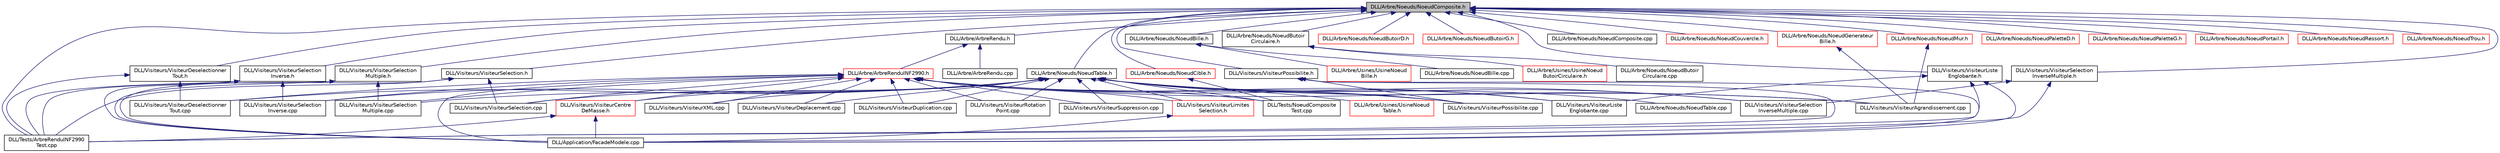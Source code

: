 digraph "DLL/Arbre/Noeuds/NoeudComposite.h"
{
  edge [fontname="Helvetica",fontsize="10",labelfontname="Helvetica",labelfontsize="10"];
  node [fontname="Helvetica",fontsize="10",shape=record];
  Node1 [label="DLL/Arbre/Noeuds/NoeudComposite.h",height=0.2,width=0.4,color="black", fillcolor="grey75", style="filled", fontcolor="black"];
  Node1 -> Node2 [dir="back",color="midnightblue",fontsize="10",style="solid",fontname="Helvetica"];
  Node2 [label="DLL/Visiteurs/VisiteurSelection.h",height=0.2,width=0.4,color="black", fillcolor="white", style="filled",URL="$d3/d2e/_visiteur_selection_8h.html"];
  Node2 -> Node3 [dir="back",color="midnightblue",fontsize="10",style="solid",fontname="Helvetica"];
  Node3 [label="DLL/Application/FacadeModele.cpp",height=0.2,width=0.4,color="black", fillcolor="white", style="filled",URL="$d7/d09/_facade_modele_8cpp.html"];
  Node2 -> Node4 [dir="back",color="midnightblue",fontsize="10",style="solid",fontname="Helvetica"];
  Node4 [label="DLL/Tests/ArbreRenduINF2990\lTest.cpp",height=0.2,width=0.4,color="black", fillcolor="white", style="filled",URL="$dd/dbf/_arbre_rendu_i_n_f2990_test_8cpp.html"];
  Node2 -> Node5 [dir="back",color="midnightblue",fontsize="10",style="solid",fontname="Helvetica"];
  Node5 [label="DLL/Visiteurs/VisiteurSelection.cpp",height=0.2,width=0.4,color="black", fillcolor="white", style="filled",URL="$dc/d16/_visiteur_selection_8cpp.html"];
  Node1 -> Node6 [dir="back",color="midnightblue",fontsize="10",style="solid",fontname="Helvetica"];
  Node6 [label="DLL/Visiteurs/VisiteurSelection\lInverse.h",height=0.2,width=0.4,color="black", fillcolor="white", style="filled",URL="$d7/d0f/_visiteur_selection_inverse_8h.html"];
  Node6 -> Node3 [dir="back",color="midnightblue",fontsize="10",style="solid",fontname="Helvetica"];
  Node6 -> Node4 [dir="back",color="midnightblue",fontsize="10",style="solid",fontname="Helvetica"];
  Node6 -> Node7 [dir="back",color="midnightblue",fontsize="10",style="solid",fontname="Helvetica"];
  Node7 [label="DLL/Visiteurs/VisiteurSelection\lInverse.cpp",height=0.2,width=0.4,color="black", fillcolor="white", style="filled",URL="$da/df2/_visiteur_selection_inverse_8cpp.html"];
  Node1 -> Node8 [dir="back",color="midnightblue",fontsize="10",style="solid",fontname="Helvetica"];
  Node8 [label="DLL/Visiteurs/VisiteurSelection\lMultiple.h",height=0.2,width=0.4,color="black", fillcolor="white", style="filled",URL="$d2/d69/_visiteur_selection_multiple_8h.html"];
  Node8 -> Node3 [dir="back",color="midnightblue",fontsize="10",style="solid",fontname="Helvetica"];
  Node8 -> Node4 [dir="back",color="midnightblue",fontsize="10",style="solid",fontname="Helvetica"];
  Node8 -> Node9 [dir="back",color="midnightblue",fontsize="10",style="solid",fontname="Helvetica"];
  Node9 [label="DLL/Visiteurs/VisiteurSelection\lMultiple.cpp",height=0.2,width=0.4,color="black", fillcolor="white", style="filled",URL="$df/dd7/_visiteur_selection_multiple_8cpp.html"];
  Node1 -> Node10 [dir="back",color="midnightblue",fontsize="10",style="solid",fontname="Helvetica"];
  Node10 [label="DLL/Visiteurs/VisiteurSelection\lInverseMultiple.h",height=0.2,width=0.4,color="black", fillcolor="white", style="filled",URL="$d9/df3/_visiteur_selection_inverse_multiple_8h.html"];
  Node10 -> Node3 [dir="back",color="midnightblue",fontsize="10",style="solid",fontname="Helvetica"];
  Node10 -> Node11 [dir="back",color="midnightblue",fontsize="10",style="solid",fontname="Helvetica"];
  Node11 [label="DLL/Visiteurs/VisiteurSelection\lInverseMultiple.cpp",height=0.2,width=0.4,color="black", fillcolor="white", style="filled",URL="$d5/df5/_visiteur_selection_inverse_multiple_8cpp.html"];
  Node1 -> Node12 [dir="back",color="midnightblue",fontsize="10",style="solid",fontname="Helvetica"];
  Node12 [label="DLL/Arbre/ArbreRendu.h",height=0.2,width=0.4,color="black", fillcolor="white", style="filled",URL="$d2/db0/_arbre_rendu_8h.html"];
  Node12 -> Node13 [dir="back",color="midnightblue",fontsize="10",style="solid",fontname="Helvetica"];
  Node13 [label="DLL/Arbre/ArbreRenduINF2990.h",height=0.2,width=0.4,color="red", fillcolor="white", style="filled",URL="$de/d77/_arbre_rendu_i_n_f2990_8h.html"];
  Node13 -> Node14 [dir="back",color="midnightblue",fontsize="10",style="solid",fontname="Helvetica"];
  Node14 [label="DLL/Visiteurs/VisiteurCentre\lDeMasse.h",height=0.2,width=0.4,color="red", fillcolor="white", style="filled",URL="$d4/d92/_visiteur_centre_de_masse_8h.html"];
  Node14 -> Node3 [dir="back",color="midnightblue",fontsize="10",style="solid",fontname="Helvetica"];
  Node14 -> Node4 [dir="back",color="midnightblue",fontsize="10",style="solid",fontname="Helvetica"];
  Node13 -> Node15 [dir="back",color="midnightblue",fontsize="10",style="solid",fontname="Helvetica"];
  Node15 [label="DLL/Visiteurs/VisiteurLimites\lSelection.h",height=0.2,width=0.4,color="red", fillcolor="white", style="filled",URL="$de/dc0/_visiteur_limites_selection_8h.html"];
  Node15 -> Node3 [dir="back",color="midnightblue",fontsize="10",style="solid",fontname="Helvetica"];
  Node13 -> Node3 [dir="back",color="midnightblue",fontsize="10",style="solid",fontname="Helvetica"];
  Node13 -> Node16 [dir="back",color="midnightblue",fontsize="10",style="solid",fontname="Helvetica"];
  Node16 [label="DLL/Tests/NoeudComposite\lTest.cpp",height=0.2,width=0.4,color="black", fillcolor="white", style="filled",URL="$de/df4/_noeud_composite_test_8cpp.html"];
  Node13 -> Node17 [dir="back",color="midnightblue",fontsize="10",style="solid",fontname="Helvetica"];
  Node17 [label="DLL/Visiteurs/VisiteurAgrandissement.cpp",height=0.2,width=0.4,color="black", fillcolor="white", style="filled",URL="$d1/d07/_visiteur_agrandissement_8cpp.html"];
  Node13 -> Node18 [dir="back",color="midnightblue",fontsize="10",style="solid",fontname="Helvetica"];
  Node18 [label="DLL/Visiteurs/VisiteurDeplacement.cpp",height=0.2,width=0.4,color="black", fillcolor="white", style="filled",URL="$d0/def/_visiteur_deplacement_8cpp.html"];
  Node13 -> Node19 [dir="back",color="midnightblue",fontsize="10",style="solid",fontname="Helvetica"];
  Node19 [label="DLL/Visiteurs/VisiteurDeselectionner\lTout.cpp",height=0.2,width=0.4,color="black", fillcolor="white", style="filled",URL="$d6/d09/_visiteur_deselectionner_tout_8cpp.html"];
  Node13 -> Node20 [dir="back",color="midnightblue",fontsize="10",style="solid",fontname="Helvetica"];
  Node20 [label="DLL/Visiteurs/VisiteurDuplication.cpp",height=0.2,width=0.4,color="black", fillcolor="white", style="filled",URL="$da/d51/_visiteur_duplication_8cpp.html"];
  Node13 -> Node21 [dir="back",color="midnightblue",fontsize="10",style="solid",fontname="Helvetica"];
  Node21 [label="DLL/Visiteurs/VisiteurListe\lEnglobante.cpp",height=0.2,width=0.4,color="black", fillcolor="white", style="filled",URL="$d3/dca/_visiteur_liste_englobante_8cpp.html"];
  Node13 -> Node22 [dir="back",color="midnightblue",fontsize="10",style="solid",fontname="Helvetica"];
  Node22 [label="DLL/Visiteurs/VisiteurPossibilite.cpp",height=0.2,width=0.4,color="black", fillcolor="white", style="filled",URL="$d0/dbb/_visiteur_possibilite_8cpp.html"];
  Node13 -> Node23 [dir="back",color="midnightblue",fontsize="10",style="solid",fontname="Helvetica"];
  Node23 [label="DLL/Visiteurs/VisiteurRotation\lPoint.cpp",height=0.2,width=0.4,color="black", fillcolor="white", style="filled",URL="$d0/dac/_visiteur_rotation_point_8cpp.html"];
  Node13 -> Node5 [dir="back",color="midnightblue",fontsize="10",style="solid",fontname="Helvetica"];
  Node13 -> Node7 [dir="back",color="midnightblue",fontsize="10",style="solid",fontname="Helvetica"];
  Node13 -> Node11 [dir="back",color="midnightblue",fontsize="10",style="solid",fontname="Helvetica"];
  Node13 -> Node9 [dir="back",color="midnightblue",fontsize="10",style="solid",fontname="Helvetica"];
  Node13 -> Node24 [dir="back",color="midnightblue",fontsize="10",style="solid",fontname="Helvetica"];
  Node24 [label="DLL/Visiteurs/VisiteurSuppression.cpp",height=0.2,width=0.4,color="black", fillcolor="white", style="filled",URL="$dc/db4/_visiteur_suppression_8cpp.html"];
  Node13 -> Node25 [dir="back",color="midnightblue",fontsize="10",style="solid",fontname="Helvetica"];
  Node25 [label="DLL/Visiteurs/VisiteurXML.cpp",height=0.2,width=0.4,color="black", fillcolor="white", style="filled",URL="$db/d30/_visiteur_x_m_l_8cpp.html"];
  Node12 -> Node26 [dir="back",color="midnightblue",fontsize="10",style="solid",fontname="Helvetica"];
  Node26 [label="DLL/Arbre/ArbreRendu.cpp",height=0.2,width=0.4,color="black", fillcolor="white", style="filled",URL="$d7/dfb/_arbre_rendu_8cpp.html"];
  Node1 -> Node27 [dir="back",color="midnightblue",fontsize="10",style="solid",fontname="Helvetica"];
  Node27 [label="DLL/Arbre/Noeuds/NoeudTable.h",height=0.2,width=0.4,color="black", fillcolor="white", style="filled",URL="$d8/d26/_noeud_table_8h.html"];
  Node27 -> Node14 [dir="back",color="midnightblue",fontsize="10",style="solid",fontname="Helvetica"];
  Node27 -> Node15 [dir="back",color="midnightblue",fontsize="10",style="solid",fontname="Helvetica"];
  Node27 -> Node28 [dir="back",color="midnightblue",fontsize="10",style="solid",fontname="Helvetica"];
  Node28 [label="DLL/Arbre/Usines/UsineNoeud\lTable.h",height=0.2,width=0.4,color="red", fillcolor="white", style="filled",URL="$dd/dfe/_usine_noeud_table_8h.html"];
  Node27 -> Node29 [dir="back",color="midnightblue",fontsize="10",style="solid",fontname="Helvetica"];
  Node29 [label="DLL/Arbre/Noeuds/NoeudTable.cpp",height=0.2,width=0.4,color="black", fillcolor="white", style="filled",URL="$d4/dfd/_noeud_table_8cpp.html"];
  Node27 -> Node16 [dir="back",color="midnightblue",fontsize="10",style="solid",fontname="Helvetica"];
  Node27 -> Node17 [dir="back",color="midnightblue",fontsize="10",style="solid",fontname="Helvetica"];
  Node27 -> Node18 [dir="back",color="midnightblue",fontsize="10",style="solid",fontname="Helvetica"];
  Node27 -> Node19 [dir="back",color="midnightblue",fontsize="10",style="solid",fontname="Helvetica"];
  Node27 -> Node20 [dir="back",color="midnightblue",fontsize="10",style="solid",fontname="Helvetica"];
  Node27 -> Node21 [dir="back",color="midnightblue",fontsize="10",style="solid",fontname="Helvetica"];
  Node27 -> Node22 [dir="back",color="midnightblue",fontsize="10",style="solid",fontname="Helvetica"];
  Node27 -> Node23 [dir="back",color="midnightblue",fontsize="10",style="solid",fontname="Helvetica"];
  Node27 -> Node5 [dir="back",color="midnightblue",fontsize="10",style="solid",fontname="Helvetica"];
  Node27 -> Node7 [dir="back",color="midnightblue",fontsize="10",style="solid",fontname="Helvetica"];
  Node27 -> Node11 [dir="back",color="midnightblue",fontsize="10",style="solid",fontname="Helvetica"];
  Node27 -> Node9 [dir="back",color="midnightblue",fontsize="10",style="solid",fontname="Helvetica"];
  Node27 -> Node24 [dir="back",color="midnightblue",fontsize="10",style="solid",fontname="Helvetica"];
  Node27 -> Node25 [dir="back",color="midnightblue",fontsize="10",style="solid",fontname="Helvetica"];
  Node1 -> Node30 [dir="back",color="midnightblue",fontsize="10",style="solid",fontname="Helvetica"];
  Node30 [label="DLL/Visiteurs/VisiteurListe\lEnglobante.h",height=0.2,width=0.4,color="black", fillcolor="white", style="filled",URL="$dc/dd7/_visiteur_liste_englobante_8h.html"];
  Node30 -> Node3 [dir="back",color="midnightblue",fontsize="10",style="solid",fontname="Helvetica"];
  Node30 -> Node4 [dir="back",color="midnightblue",fontsize="10",style="solid",fontname="Helvetica"];
  Node30 -> Node21 [dir="back",color="midnightblue",fontsize="10",style="solid",fontname="Helvetica"];
  Node1 -> Node31 [dir="back",color="midnightblue",fontsize="10",style="solid",fontname="Helvetica"];
  Node31 [label="DLL/Visiteurs/VisiteurPossibilite.h",height=0.2,width=0.4,color="black", fillcolor="white", style="filled",URL="$d9/d3f/_visiteur_possibilite_8h.html"];
  Node31 -> Node3 [dir="back",color="midnightblue",fontsize="10",style="solid",fontname="Helvetica"];
  Node31 -> Node4 [dir="back",color="midnightblue",fontsize="10",style="solid",fontname="Helvetica"];
  Node31 -> Node22 [dir="back",color="midnightblue",fontsize="10",style="solid",fontname="Helvetica"];
  Node1 -> Node32 [dir="back",color="midnightblue",fontsize="10",style="solid",fontname="Helvetica"];
  Node32 [label="DLL/Arbre/Noeuds/NoeudBille.h",height=0.2,width=0.4,color="black", fillcolor="white", style="filled",URL="$d6/d98/_noeud_bille_8h.html"];
  Node32 -> Node33 [dir="back",color="midnightblue",fontsize="10",style="solid",fontname="Helvetica"];
  Node33 [label="DLL/Arbre/Usines/UsineNoeud\lBille.h",height=0.2,width=0.4,color="red", fillcolor="white", style="filled",URL="$d5/db3/_usine_noeud_bille_8h.html"];
  Node32 -> Node34 [dir="back",color="midnightblue",fontsize="10",style="solid",fontname="Helvetica"];
  Node34 [label="DLL/Arbre/Noeuds/NoeudBille.cpp",height=0.2,width=0.4,color="black", fillcolor="white", style="filled",URL="$d2/dc1/_noeud_bille_8cpp.html"];
  Node1 -> Node35 [dir="back",color="midnightblue",fontsize="10",style="solid",fontname="Helvetica"];
  Node35 [label="DLL/Arbre/Noeuds/NoeudButoir\lCirculaire.h",height=0.2,width=0.4,color="black", fillcolor="white", style="filled",URL="$d8/d91/_noeud_butoir_circulaire_8h.html"];
  Node35 -> Node36 [dir="back",color="midnightblue",fontsize="10",style="solid",fontname="Helvetica"];
  Node36 [label="DLL/Arbre/Usines/UsineNoeud\lButoirCirculaire.h",height=0.2,width=0.4,color="red", fillcolor="white", style="filled",URL="$db/d5e/_usine_noeud_butoir_circulaire_8h.html"];
  Node35 -> Node37 [dir="back",color="midnightblue",fontsize="10",style="solid",fontname="Helvetica"];
  Node37 [label="DLL/Arbre/Noeuds/NoeudButoir\lCirculaire.cpp",height=0.2,width=0.4,color="black", fillcolor="white", style="filled",URL="$d2/d74/_noeud_butoir_circulaire_8cpp.html"];
  Node1 -> Node38 [dir="back",color="midnightblue",fontsize="10",style="solid",fontname="Helvetica"];
  Node38 [label="DLL/Arbre/Noeuds/NoeudButoirD.h",height=0.2,width=0.4,color="red", fillcolor="white", style="filled",URL="$d9/dd8/_noeud_butoir_d_8h.html"];
  Node1 -> Node39 [dir="back",color="midnightblue",fontsize="10",style="solid",fontname="Helvetica"];
  Node39 [label="DLL/Arbre/Noeuds/NoeudButoirG.h",height=0.2,width=0.4,color="red", fillcolor="white", style="filled",URL="$d9/d7f/_noeud_butoir_g_8h.html"];
  Node1 -> Node40 [dir="back",color="midnightblue",fontsize="10",style="solid",fontname="Helvetica"];
  Node40 [label="DLL/Arbre/Noeuds/NoeudCible.h",height=0.2,width=0.4,color="red", fillcolor="white", style="filled",URL="$d9/d8d/_noeud_cible_8h.html"];
  Node40 -> Node16 [dir="back",color="midnightblue",fontsize="10",style="solid",fontname="Helvetica"];
  Node1 -> Node41 [dir="back",color="midnightblue",fontsize="10",style="solid",fontname="Helvetica"];
  Node41 [label="DLL/Arbre/Noeuds/NoeudComposite.cpp",height=0.2,width=0.4,color="black", fillcolor="white", style="filled",URL="$db/d9c/_noeud_composite_8cpp.html"];
  Node1 -> Node42 [dir="back",color="midnightblue",fontsize="10",style="solid",fontname="Helvetica"];
  Node42 [label="DLL/Arbre/Noeuds/NoeudCouvercle.h",height=0.2,width=0.4,color="red", fillcolor="white", style="filled",URL="$de/d91/_noeud_couvercle_8h.html"];
  Node1 -> Node43 [dir="back",color="midnightblue",fontsize="10",style="solid",fontname="Helvetica"];
  Node43 [label="DLL/Arbre/Noeuds/NoeudGenerateur\lBille.h",height=0.2,width=0.4,color="red", fillcolor="white", style="filled",URL="$d8/d46/_noeud_generateur_bille_8h.html"];
  Node43 -> Node17 [dir="back",color="midnightblue",fontsize="10",style="solid",fontname="Helvetica"];
  Node1 -> Node44 [dir="back",color="midnightblue",fontsize="10",style="solid",fontname="Helvetica"];
  Node44 [label="DLL/Arbre/Noeuds/NoeudMur.h",height=0.2,width=0.4,color="red", fillcolor="white", style="filled",URL="$dc/dee/_noeud_mur_8h.html"];
  Node44 -> Node17 [dir="back",color="midnightblue",fontsize="10",style="solid",fontname="Helvetica"];
  Node1 -> Node45 [dir="back",color="midnightblue",fontsize="10",style="solid",fontname="Helvetica"];
  Node45 [label="DLL/Arbre/Noeuds/NoeudPaletteD.h",height=0.2,width=0.4,color="red", fillcolor="white", style="filled",URL="$d8/dea/_noeud_palette_d_8h.html"];
  Node1 -> Node46 [dir="back",color="midnightblue",fontsize="10",style="solid",fontname="Helvetica"];
  Node46 [label="DLL/Arbre/Noeuds/NoeudPaletteG.h",height=0.2,width=0.4,color="red", fillcolor="white", style="filled",URL="$d5/da5/_noeud_palette_g_8h.html"];
  Node1 -> Node47 [dir="back",color="midnightblue",fontsize="10",style="solid",fontname="Helvetica"];
  Node47 [label="DLL/Arbre/Noeuds/NoeudPortail.h",height=0.2,width=0.4,color="red", fillcolor="white", style="filled",URL="$d0/d48/_noeud_portail_8h.html"];
  Node1 -> Node48 [dir="back",color="midnightblue",fontsize="10",style="solid",fontname="Helvetica"];
  Node48 [label="DLL/Arbre/Noeuds/NoeudRessort.h",height=0.2,width=0.4,color="red", fillcolor="white", style="filled",URL="$dc/d9f/_noeud_ressort_8h.html"];
  Node1 -> Node49 [dir="back",color="midnightblue",fontsize="10",style="solid",fontname="Helvetica"];
  Node49 [label="DLL/Arbre/Noeuds/NoeudTrou.h",height=0.2,width=0.4,color="red", fillcolor="white", style="filled",URL="$dc/d2d/_noeud_trou_8h.html"];
  Node1 -> Node50 [dir="back",color="midnightblue",fontsize="10",style="solid",fontname="Helvetica"];
  Node50 [label="DLL/Visiteurs/VisiteurDeselectionner\lTout.h",height=0.2,width=0.4,color="black", fillcolor="white", style="filled",URL="$d9/ddd/_visiteur_deselectionner_tout_8h.html"];
  Node50 -> Node4 [dir="back",color="midnightblue",fontsize="10",style="solid",fontname="Helvetica"];
  Node50 -> Node19 [dir="back",color="midnightblue",fontsize="10",style="solid",fontname="Helvetica"];
  Node1 -> Node4 [dir="back",color="midnightblue",fontsize="10",style="solid",fontname="Helvetica"];
}
